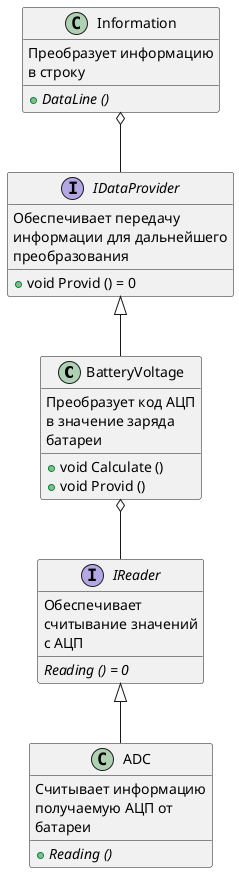 @startuml DataProvider


class BatteryVoltage
{
Преобразует код АЦП
в значение заряда
батареи

+ void Calculate ()
+ void Provid ()
}

class Information
{
Преобразует информацию
в строку

+ {abstract} DataLine ()
}

interface IDataProvider
{
    Обеспечивает передачу 
    информации для дальнейшего 
    преобразования

    + void Provid () = 0
}

BatteryVoltage -up-|> IDataProvider
Information o--IDataProvider

class ADC
{
Считывает информацию
получаемую АЦП от
батареи

+ {abstract} Reading ()
}

interface IReader
{
    Обеспечивает
    считывание значений
    с АЦП

    {abstract} Reading () = 0
}

ADC -up-|> IReader
BatteryVoltage o--IReader

@enduml